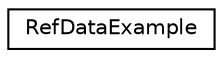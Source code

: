 digraph "Graphical Class Hierarchy"
{
  edge [fontname="Helvetica",fontsize="10",labelfontname="Helvetica",labelfontsize="10"];
  node [fontname="Helvetica",fontsize="10",shape=record];
  rankdir="LR";
  Node1 [label="RefDataExample",height=0.2,width=0.4,color="black", fillcolor="white", style="filled",URL="$class_ref_data_example.html"];
}
